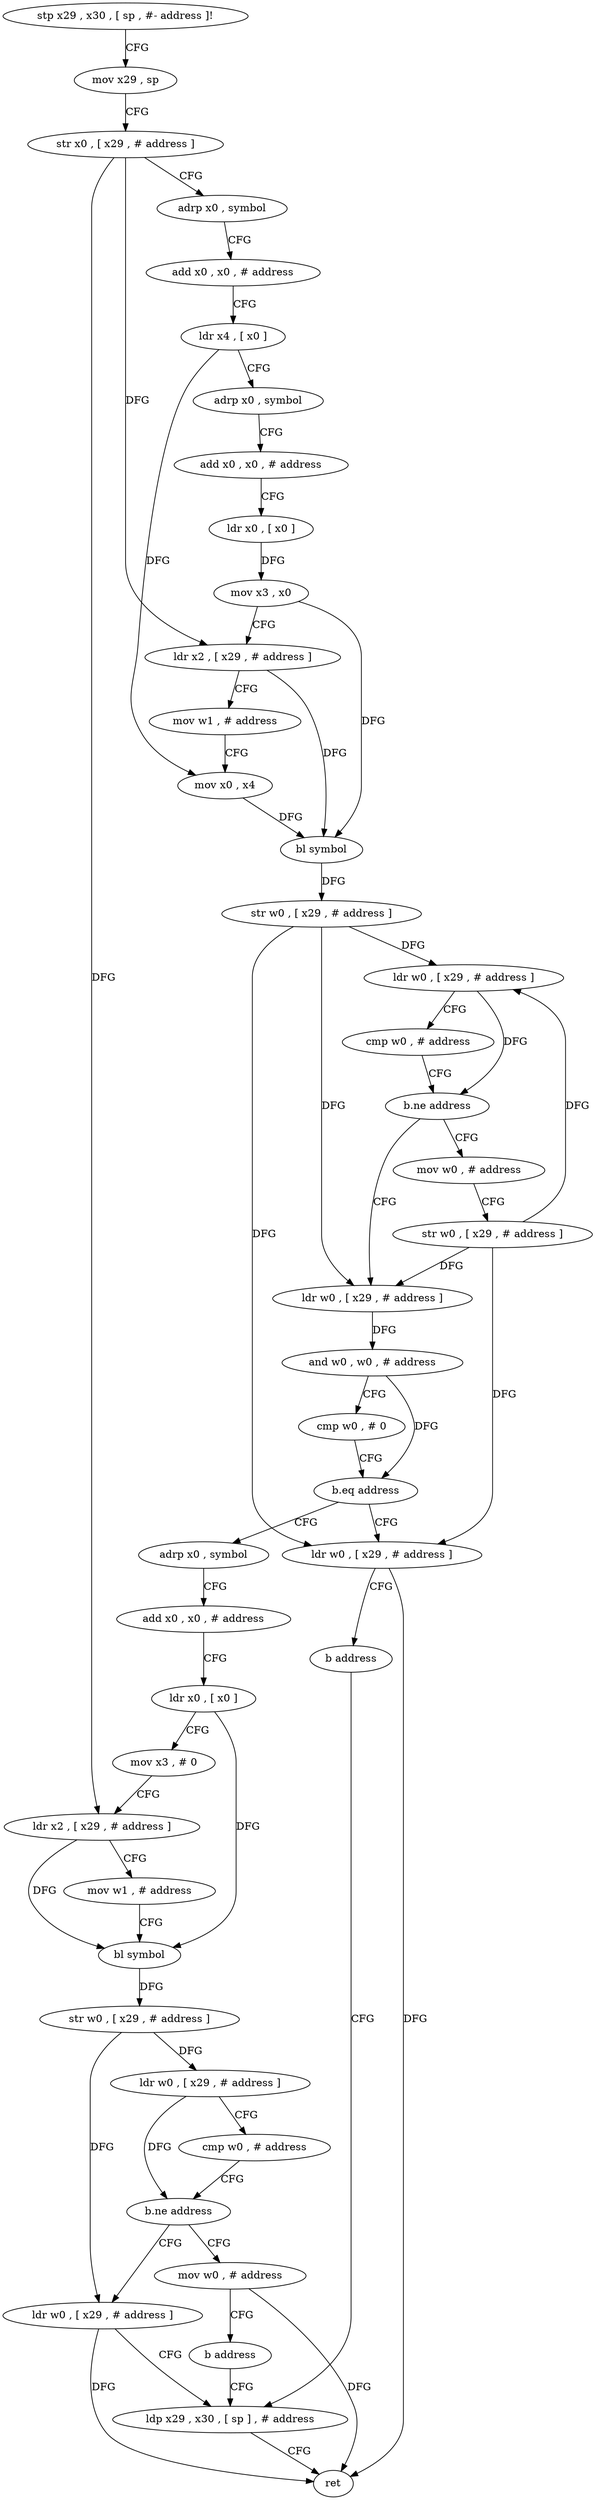 digraph "func" {
"4205684" [label = "stp x29 , x30 , [ sp , #- address ]!" ]
"4205688" [label = "mov x29 , sp" ]
"4205692" [label = "str x0 , [ x29 , # address ]" ]
"4205696" [label = "adrp x0 , symbol" ]
"4205700" [label = "add x0 , x0 , # address" ]
"4205704" [label = "ldr x4 , [ x0 ]" ]
"4205708" [label = "adrp x0 , symbol" ]
"4205712" [label = "add x0 , x0 , # address" ]
"4205716" [label = "ldr x0 , [ x0 ]" ]
"4205720" [label = "mov x3 , x0" ]
"4205724" [label = "ldr x2 , [ x29 , # address ]" ]
"4205728" [label = "mov w1 , # address" ]
"4205732" [label = "mov x0 , x4" ]
"4205736" [label = "bl symbol" ]
"4205740" [label = "str w0 , [ x29 , # address ]" ]
"4205744" [label = "ldr w0 , [ x29 , # address ]" ]
"4205748" [label = "cmp w0 , # address" ]
"4205752" [label = "b.ne address" ]
"4205764" [label = "ldr w0 , [ x29 , # address ]" ]
"4205756" [label = "mov w0 , # address" ]
"4205768" [label = "and w0 , w0 , # address" ]
"4205772" [label = "cmp w0 , # 0" ]
"4205776" [label = "b.eq address" ]
"4205788" [label = "adrp x0 , symbol" ]
"4205780" [label = "ldr w0 , [ x29 , # address ]" ]
"4205760" [label = "str w0 , [ x29 , # address ]" ]
"4205792" [label = "add x0 , x0 , # address" ]
"4205796" [label = "ldr x0 , [ x0 ]" ]
"4205800" [label = "mov x3 , # 0" ]
"4205804" [label = "ldr x2 , [ x29 , # address ]" ]
"4205808" [label = "mov w1 , # address" ]
"4205812" [label = "bl symbol" ]
"4205816" [label = "str w0 , [ x29 , # address ]" ]
"4205820" [label = "ldr w0 , [ x29 , # address ]" ]
"4205824" [label = "cmp w0 , # address" ]
"4205828" [label = "b.ne address" ]
"4205840" [label = "ldr w0 , [ x29 , # address ]" ]
"4205832" [label = "mov w0 , # address" ]
"4205784" [label = "b address" ]
"4205844" [label = "ldp x29 , x30 , [ sp ] , # address" ]
"4205836" [label = "b address" ]
"4205848" [label = "ret" ]
"4205684" -> "4205688" [ label = "CFG" ]
"4205688" -> "4205692" [ label = "CFG" ]
"4205692" -> "4205696" [ label = "CFG" ]
"4205692" -> "4205724" [ label = "DFG" ]
"4205692" -> "4205804" [ label = "DFG" ]
"4205696" -> "4205700" [ label = "CFG" ]
"4205700" -> "4205704" [ label = "CFG" ]
"4205704" -> "4205708" [ label = "CFG" ]
"4205704" -> "4205732" [ label = "DFG" ]
"4205708" -> "4205712" [ label = "CFG" ]
"4205712" -> "4205716" [ label = "CFG" ]
"4205716" -> "4205720" [ label = "DFG" ]
"4205720" -> "4205724" [ label = "CFG" ]
"4205720" -> "4205736" [ label = "DFG" ]
"4205724" -> "4205728" [ label = "CFG" ]
"4205724" -> "4205736" [ label = "DFG" ]
"4205728" -> "4205732" [ label = "CFG" ]
"4205732" -> "4205736" [ label = "DFG" ]
"4205736" -> "4205740" [ label = "DFG" ]
"4205740" -> "4205744" [ label = "DFG" ]
"4205740" -> "4205764" [ label = "DFG" ]
"4205740" -> "4205780" [ label = "DFG" ]
"4205744" -> "4205748" [ label = "CFG" ]
"4205744" -> "4205752" [ label = "DFG" ]
"4205748" -> "4205752" [ label = "CFG" ]
"4205752" -> "4205764" [ label = "CFG" ]
"4205752" -> "4205756" [ label = "CFG" ]
"4205764" -> "4205768" [ label = "DFG" ]
"4205756" -> "4205760" [ label = "CFG" ]
"4205768" -> "4205772" [ label = "CFG" ]
"4205768" -> "4205776" [ label = "DFG" ]
"4205772" -> "4205776" [ label = "CFG" ]
"4205776" -> "4205788" [ label = "CFG" ]
"4205776" -> "4205780" [ label = "CFG" ]
"4205788" -> "4205792" [ label = "CFG" ]
"4205780" -> "4205784" [ label = "CFG" ]
"4205780" -> "4205848" [ label = "DFG" ]
"4205760" -> "4205764" [ label = "DFG" ]
"4205760" -> "4205744" [ label = "DFG" ]
"4205760" -> "4205780" [ label = "DFG" ]
"4205792" -> "4205796" [ label = "CFG" ]
"4205796" -> "4205800" [ label = "CFG" ]
"4205796" -> "4205812" [ label = "DFG" ]
"4205800" -> "4205804" [ label = "CFG" ]
"4205804" -> "4205808" [ label = "CFG" ]
"4205804" -> "4205812" [ label = "DFG" ]
"4205808" -> "4205812" [ label = "CFG" ]
"4205812" -> "4205816" [ label = "DFG" ]
"4205816" -> "4205820" [ label = "DFG" ]
"4205816" -> "4205840" [ label = "DFG" ]
"4205820" -> "4205824" [ label = "CFG" ]
"4205820" -> "4205828" [ label = "DFG" ]
"4205824" -> "4205828" [ label = "CFG" ]
"4205828" -> "4205840" [ label = "CFG" ]
"4205828" -> "4205832" [ label = "CFG" ]
"4205840" -> "4205844" [ label = "CFG" ]
"4205840" -> "4205848" [ label = "DFG" ]
"4205832" -> "4205836" [ label = "CFG" ]
"4205832" -> "4205848" [ label = "DFG" ]
"4205784" -> "4205844" [ label = "CFG" ]
"4205844" -> "4205848" [ label = "CFG" ]
"4205836" -> "4205844" [ label = "CFG" ]
}
